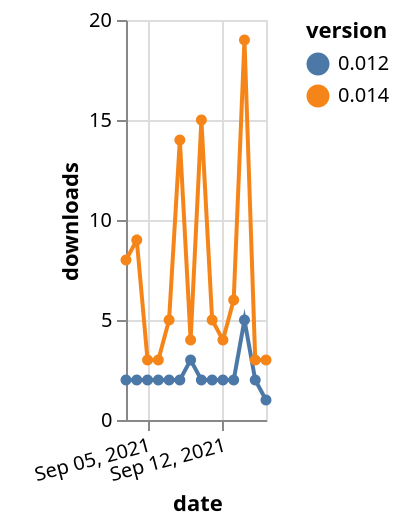 {"$schema": "https://vega.github.io/schema/vega-lite/v5.json", "description": "A simple bar chart with embedded data.", "data": {"values": [{"date": "2021-09-03", "total": 5832, "delta": 2, "version": "0.012"}, {"date": "2021-09-04", "total": 5834, "delta": 2, "version": "0.012"}, {"date": "2021-09-05", "total": 5836, "delta": 2, "version": "0.012"}, {"date": "2021-09-06", "total": 5838, "delta": 2, "version": "0.012"}, {"date": "2021-09-07", "total": 5840, "delta": 2, "version": "0.012"}, {"date": "2021-09-08", "total": 5842, "delta": 2, "version": "0.012"}, {"date": "2021-09-09", "total": 5845, "delta": 3, "version": "0.012"}, {"date": "2021-09-10", "total": 5847, "delta": 2, "version": "0.012"}, {"date": "2021-09-11", "total": 5849, "delta": 2, "version": "0.012"}, {"date": "2021-09-12", "total": 5851, "delta": 2, "version": "0.012"}, {"date": "2021-09-13", "total": 5853, "delta": 2, "version": "0.012"}, {"date": "2021-09-14", "total": 5858, "delta": 5, "version": "0.012"}, {"date": "2021-09-15", "total": 5860, "delta": 2, "version": "0.012"}, {"date": "2021-09-16", "total": 5861, "delta": 1, "version": "0.012"}, {"date": "2021-09-03", "total": 5369, "delta": 8, "version": "0.014"}, {"date": "2021-09-04", "total": 5378, "delta": 9, "version": "0.014"}, {"date": "2021-09-05", "total": 5381, "delta": 3, "version": "0.014"}, {"date": "2021-09-06", "total": 5384, "delta": 3, "version": "0.014"}, {"date": "2021-09-07", "total": 5389, "delta": 5, "version": "0.014"}, {"date": "2021-09-08", "total": 5403, "delta": 14, "version": "0.014"}, {"date": "2021-09-09", "total": 5407, "delta": 4, "version": "0.014"}, {"date": "2021-09-10", "total": 5422, "delta": 15, "version": "0.014"}, {"date": "2021-09-11", "total": 5427, "delta": 5, "version": "0.014"}, {"date": "2021-09-12", "total": 5431, "delta": 4, "version": "0.014"}, {"date": "2021-09-13", "total": 5437, "delta": 6, "version": "0.014"}, {"date": "2021-09-14", "total": 5456, "delta": 19, "version": "0.014"}, {"date": "2021-09-15", "total": 5459, "delta": 3, "version": "0.014"}, {"date": "2021-09-16", "total": 5462, "delta": 3, "version": "0.014"}]}, "width": "container", "mark": {"type": "line", "point": {"filled": true}}, "encoding": {"x": {"field": "date", "type": "temporal", "timeUnit": "yearmonthdate", "title": "date", "axis": {"labelAngle": -15}}, "y": {"field": "delta", "type": "quantitative", "title": "downloads"}, "color": {"field": "version", "type": "nominal"}, "tooltip": {"field": "delta"}}}